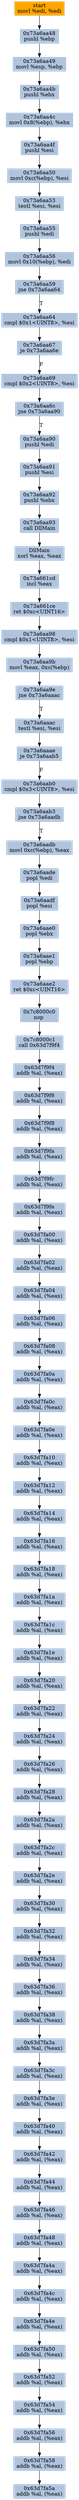 digraph G {
node[shape=rectangle,style=filled,fillcolor=lightsteelblue,color=lightsteelblue]
bgcolor="transparent"
a0x73a6aa46movl_edi_edi[label="start\nmovl %edi, %edi",color="lightgrey",fillcolor="orange"];
a0x73a6aa48pushl_ebp[label="0x73a6aa48\npushl %ebp"];
a0x73a6aa49movl_esp_ebp[label="0x73a6aa49\nmovl %esp, %ebp"];
a0x73a6aa4bpushl_ebx[label="0x73a6aa4b\npushl %ebx"];
a0x73a6aa4cmovl_0x8ebp__ebx[label="0x73a6aa4c\nmovl 0x8(%ebp), %ebx"];
a0x73a6aa4fpushl_esi[label="0x73a6aa4f\npushl %esi"];
a0x73a6aa50movl_0xcebp__esi[label="0x73a6aa50\nmovl 0xc(%ebp), %esi"];
a0x73a6aa53testl_esi_esi[label="0x73a6aa53\ntestl %esi, %esi"];
a0x73a6aa55pushl_edi[label="0x73a6aa55\npushl %edi"];
a0x73a6aa56movl_0x10ebp__edi[label="0x73a6aa56\nmovl 0x10(%ebp), %edi"];
a0x73a6aa59jne_0x73a6aa64[label="0x73a6aa59\njne 0x73a6aa64"];
a0x73a6aa64cmpl_0x1UINT8_esi[label="0x73a6aa64\ncmpl $0x1<UINT8>, %esi"];
a0x73a6aa67je_0x73a6aa6e[label="0x73a6aa67\nje 0x73a6aa6e"];
a0x73a6aa69cmpl_0x2UINT8_esi[label="0x73a6aa69\ncmpl $0x2<UINT8>, %esi"];
a0x73a6aa6cjne_0x73a6aa90[label="0x73a6aa6c\njne 0x73a6aa90"];
a0x73a6aa90pushl_edi[label="0x73a6aa90\npushl %edi"];
a0x73a6aa91pushl_esi[label="0x73a6aa91\npushl %esi"];
a0x73a6aa92pushl_ebx[label="0x73a6aa92\npushl %ebx"];
a0x73a6aa93call_DllMain[label="0x73a6aa93\ncall DllMain"];
a0x73a661cbxorl_eax_eax[label="DllMain\nxorl %eax, %eax"];
a0x73a661cdincl_eax[label="0x73a661cd\nincl %eax"];
a0x73a661ceret_0xcUINT16[label="0x73a661ce\nret $0xc<UINT16>"];
a0x73a6aa98cmpl_0x1UINT8_esi[label="0x73a6aa98\ncmpl $0x1<UINT8>, %esi"];
a0x73a6aa9bmovl_eax_0xcebp_[label="0x73a6aa9b\nmovl %eax, 0xc(%ebp)"];
a0x73a6aa9ejne_0x73a6aaac[label="0x73a6aa9e\njne 0x73a6aaac"];
a0x73a6aaactestl_esi_esi[label="0x73a6aaac\ntestl %esi, %esi"];
a0x73a6aaaeje_0x73a6aab5[label="0x73a6aaae\nje 0x73a6aab5"];
a0x73a6aab0cmpl_0x3UINT8_esi[label="0x73a6aab0\ncmpl $0x3<UINT8>, %esi"];
a0x73a6aab3jne_0x73a6aadb[label="0x73a6aab3\njne 0x73a6aadb"];
a0x73a6aadbmovl_0xcebp__eax[label="0x73a6aadb\nmovl 0xc(%ebp), %eax"];
a0x73a6aadepopl_edi[label="0x73a6aade\npopl %edi"];
a0x73a6aadfpopl_esi[label="0x73a6aadf\npopl %esi"];
a0x73a6aae0popl_ebx[label="0x73a6aae0\npopl %ebx"];
a0x73a6aae1popl_ebp[label="0x73a6aae1\npopl %ebp"];
a0x73a6aae2ret_0xcUINT16[label="0x73a6aae2\nret $0xc<UINT16>"];
a0x7c8000c0nop_[label="0x7c8000c0\nnop "];
a0x7c8000c1call_0x63d7f9f4[label="0x7c8000c1\ncall 0x63d7f9f4"];
a0x63d7f9f4addb_al_eax_[label="0x63d7f9f4\naddb %al, (%eax)"];
a0x63d7f9f6addb_al_eax_[label="0x63d7f9f6\naddb %al, (%eax)"];
a0x63d7f9f8addb_al_eax_[label="0x63d7f9f8\naddb %al, (%eax)"];
a0x63d7f9faaddb_al_eax_[label="0x63d7f9fa\naddb %al, (%eax)"];
a0x63d7f9fcaddb_al_eax_[label="0x63d7f9fc\naddb %al, (%eax)"];
a0x63d7f9feaddb_al_eax_[label="0x63d7f9fe\naddb %al, (%eax)"];
a0x63d7fa00addb_al_eax_[label="0x63d7fa00\naddb %al, (%eax)"];
a0x63d7fa02addb_al_eax_[label="0x63d7fa02\naddb %al, (%eax)"];
a0x63d7fa04addb_al_eax_[label="0x63d7fa04\naddb %al, (%eax)"];
a0x63d7fa06addb_al_eax_[label="0x63d7fa06\naddb %al, (%eax)"];
a0x63d7fa08addb_al_eax_[label="0x63d7fa08\naddb %al, (%eax)"];
a0x63d7fa0aaddb_al_eax_[label="0x63d7fa0a\naddb %al, (%eax)"];
a0x63d7fa0caddb_al_eax_[label="0x63d7fa0c\naddb %al, (%eax)"];
a0x63d7fa0eaddb_al_eax_[label="0x63d7fa0e\naddb %al, (%eax)"];
a0x63d7fa10addb_al_eax_[label="0x63d7fa10\naddb %al, (%eax)"];
a0x63d7fa12addb_al_eax_[label="0x63d7fa12\naddb %al, (%eax)"];
a0x63d7fa14addb_al_eax_[label="0x63d7fa14\naddb %al, (%eax)"];
a0x63d7fa16addb_al_eax_[label="0x63d7fa16\naddb %al, (%eax)"];
a0x63d7fa18addb_al_eax_[label="0x63d7fa18\naddb %al, (%eax)"];
a0x63d7fa1aaddb_al_eax_[label="0x63d7fa1a\naddb %al, (%eax)"];
a0x63d7fa1caddb_al_eax_[label="0x63d7fa1c\naddb %al, (%eax)"];
a0x63d7fa1eaddb_al_eax_[label="0x63d7fa1e\naddb %al, (%eax)"];
a0x63d7fa20addb_al_eax_[label="0x63d7fa20\naddb %al, (%eax)"];
a0x63d7fa22addb_al_eax_[label="0x63d7fa22\naddb %al, (%eax)"];
a0x63d7fa24addb_al_eax_[label="0x63d7fa24\naddb %al, (%eax)"];
a0x63d7fa26addb_al_eax_[label="0x63d7fa26\naddb %al, (%eax)"];
a0x63d7fa28addb_al_eax_[label="0x63d7fa28\naddb %al, (%eax)"];
a0x63d7fa2aaddb_al_eax_[label="0x63d7fa2a\naddb %al, (%eax)"];
a0x63d7fa2caddb_al_eax_[label="0x63d7fa2c\naddb %al, (%eax)"];
a0x63d7fa2eaddb_al_eax_[label="0x63d7fa2e\naddb %al, (%eax)"];
a0x63d7fa30addb_al_eax_[label="0x63d7fa30\naddb %al, (%eax)"];
a0x63d7fa32addb_al_eax_[label="0x63d7fa32\naddb %al, (%eax)"];
a0x63d7fa34addb_al_eax_[label="0x63d7fa34\naddb %al, (%eax)"];
a0x63d7fa36addb_al_eax_[label="0x63d7fa36\naddb %al, (%eax)"];
a0x63d7fa38addb_al_eax_[label="0x63d7fa38\naddb %al, (%eax)"];
a0x63d7fa3aaddb_al_eax_[label="0x63d7fa3a\naddb %al, (%eax)"];
a0x63d7fa3caddb_al_eax_[label="0x63d7fa3c\naddb %al, (%eax)"];
a0x63d7fa3eaddb_al_eax_[label="0x63d7fa3e\naddb %al, (%eax)"];
a0x63d7fa40addb_al_eax_[label="0x63d7fa40\naddb %al, (%eax)"];
a0x63d7fa42addb_al_eax_[label="0x63d7fa42\naddb %al, (%eax)"];
a0x63d7fa44addb_al_eax_[label="0x63d7fa44\naddb %al, (%eax)"];
a0x63d7fa46addb_al_eax_[label="0x63d7fa46\naddb %al, (%eax)"];
a0x63d7fa48addb_al_eax_[label="0x63d7fa48\naddb %al, (%eax)"];
a0x63d7fa4aaddb_al_eax_[label="0x63d7fa4a\naddb %al, (%eax)"];
a0x63d7fa4caddb_al_eax_[label="0x63d7fa4c\naddb %al, (%eax)"];
a0x63d7fa4eaddb_al_eax_[label="0x63d7fa4e\naddb %al, (%eax)"];
a0x63d7fa50addb_al_eax_[label="0x63d7fa50\naddb %al, (%eax)"];
a0x63d7fa52addb_al_eax_[label="0x63d7fa52\naddb %al, (%eax)"];
a0x63d7fa54addb_al_eax_[label="0x63d7fa54\naddb %al, (%eax)"];
a0x63d7fa56addb_al_eax_[label="0x63d7fa56\naddb %al, (%eax)"];
a0x63d7fa58addb_al_eax_[label="0x63d7fa58\naddb %al, (%eax)"];
a0x63d7fa5aaddb_al_eax_[label="0x63d7fa5a\naddb %al, (%eax)"];
a0x73a6aa46movl_edi_edi -> a0x73a6aa48pushl_ebp [color="#000000"];
a0x73a6aa48pushl_ebp -> a0x73a6aa49movl_esp_ebp [color="#000000"];
a0x73a6aa49movl_esp_ebp -> a0x73a6aa4bpushl_ebx [color="#000000"];
a0x73a6aa4bpushl_ebx -> a0x73a6aa4cmovl_0x8ebp__ebx [color="#000000"];
a0x73a6aa4cmovl_0x8ebp__ebx -> a0x73a6aa4fpushl_esi [color="#000000"];
a0x73a6aa4fpushl_esi -> a0x73a6aa50movl_0xcebp__esi [color="#000000"];
a0x73a6aa50movl_0xcebp__esi -> a0x73a6aa53testl_esi_esi [color="#000000"];
a0x73a6aa53testl_esi_esi -> a0x73a6aa55pushl_edi [color="#000000"];
a0x73a6aa55pushl_edi -> a0x73a6aa56movl_0x10ebp__edi [color="#000000"];
a0x73a6aa56movl_0x10ebp__edi -> a0x73a6aa59jne_0x73a6aa64 [color="#000000"];
a0x73a6aa59jne_0x73a6aa64 -> a0x73a6aa64cmpl_0x1UINT8_esi [color="#000000",label="T"];
a0x73a6aa64cmpl_0x1UINT8_esi -> a0x73a6aa67je_0x73a6aa6e [color="#000000"];
a0x73a6aa67je_0x73a6aa6e -> a0x73a6aa69cmpl_0x2UINT8_esi [color="#000000",label="F"];
a0x73a6aa69cmpl_0x2UINT8_esi -> a0x73a6aa6cjne_0x73a6aa90 [color="#000000"];
a0x73a6aa6cjne_0x73a6aa90 -> a0x73a6aa90pushl_edi [color="#000000",label="T"];
a0x73a6aa90pushl_edi -> a0x73a6aa91pushl_esi [color="#000000"];
a0x73a6aa91pushl_esi -> a0x73a6aa92pushl_ebx [color="#000000"];
a0x73a6aa92pushl_ebx -> a0x73a6aa93call_DllMain [color="#000000"];
a0x73a6aa93call_DllMain -> a0x73a661cbxorl_eax_eax [color="#000000"];
a0x73a661cbxorl_eax_eax -> a0x73a661cdincl_eax [color="#000000"];
a0x73a661cdincl_eax -> a0x73a661ceret_0xcUINT16 [color="#000000"];
a0x73a661ceret_0xcUINT16 -> a0x73a6aa98cmpl_0x1UINT8_esi [color="#000000"];
a0x73a6aa98cmpl_0x1UINT8_esi -> a0x73a6aa9bmovl_eax_0xcebp_ [color="#000000"];
a0x73a6aa9bmovl_eax_0xcebp_ -> a0x73a6aa9ejne_0x73a6aaac [color="#000000"];
a0x73a6aa9ejne_0x73a6aaac -> a0x73a6aaactestl_esi_esi [color="#000000",label="T"];
a0x73a6aaactestl_esi_esi -> a0x73a6aaaeje_0x73a6aab5 [color="#000000"];
a0x73a6aaaeje_0x73a6aab5 -> a0x73a6aab0cmpl_0x3UINT8_esi [color="#000000",label="F"];
a0x73a6aab0cmpl_0x3UINT8_esi -> a0x73a6aab3jne_0x73a6aadb [color="#000000"];
a0x73a6aab3jne_0x73a6aadb -> a0x73a6aadbmovl_0xcebp__eax [color="#000000",label="T"];
a0x73a6aadbmovl_0xcebp__eax -> a0x73a6aadepopl_edi [color="#000000"];
a0x73a6aadepopl_edi -> a0x73a6aadfpopl_esi [color="#000000"];
a0x73a6aadfpopl_esi -> a0x73a6aae0popl_ebx [color="#000000"];
a0x73a6aae0popl_ebx -> a0x73a6aae1popl_ebp [color="#000000"];
a0x73a6aae1popl_ebp -> a0x73a6aae2ret_0xcUINT16 [color="#000000"];
a0x73a6aae2ret_0xcUINT16 -> a0x7c8000c0nop_ [color="#000000"];
a0x7c8000c0nop_ -> a0x7c8000c1call_0x63d7f9f4 [color="#000000"];
a0x7c8000c1call_0x63d7f9f4 -> a0x63d7f9f4addb_al_eax_ [color="#000000"];
a0x63d7f9f4addb_al_eax_ -> a0x63d7f9f6addb_al_eax_ [color="#000000"];
a0x63d7f9f6addb_al_eax_ -> a0x63d7f9f8addb_al_eax_ [color="#000000"];
a0x63d7f9f8addb_al_eax_ -> a0x63d7f9faaddb_al_eax_ [color="#000000"];
a0x63d7f9faaddb_al_eax_ -> a0x63d7f9fcaddb_al_eax_ [color="#000000"];
a0x63d7f9fcaddb_al_eax_ -> a0x63d7f9feaddb_al_eax_ [color="#000000"];
a0x63d7f9feaddb_al_eax_ -> a0x63d7fa00addb_al_eax_ [color="#000000"];
a0x63d7fa00addb_al_eax_ -> a0x63d7fa02addb_al_eax_ [color="#000000"];
a0x63d7fa02addb_al_eax_ -> a0x63d7fa04addb_al_eax_ [color="#000000"];
a0x63d7fa04addb_al_eax_ -> a0x63d7fa06addb_al_eax_ [color="#000000"];
a0x63d7fa06addb_al_eax_ -> a0x63d7fa08addb_al_eax_ [color="#000000"];
a0x63d7fa08addb_al_eax_ -> a0x63d7fa0aaddb_al_eax_ [color="#000000"];
a0x63d7fa0aaddb_al_eax_ -> a0x63d7fa0caddb_al_eax_ [color="#000000"];
a0x63d7fa0caddb_al_eax_ -> a0x63d7fa0eaddb_al_eax_ [color="#000000"];
a0x63d7fa0eaddb_al_eax_ -> a0x63d7fa10addb_al_eax_ [color="#000000"];
a0x63d7fa10addb_al_eax_ -> a0x63d7fa12addb_al_eax_ [color="#000000"];
a0x63d7fa12addb_al_eax_ -> a0x63d7fa14addb_al_eax_ [color="#000000"];
a0x63d7fa14addb_al_eax_ -> a0x63d7fa16addb_al_eax_ [color="#000000"];
a0x63d7fa16addb_al_eax_ -> a0x63d7fa18addb_al_eax_ [color="#000000"];
a0x63d7fa18addb_al_eax_ -> a0x63d7fa1aaddb_al_eax_ [color="#000000"];
a0x63d7fa1aaddb_al_eax_ -> a0x63d7fa1caddb_al_eax_ [color="#000000"];
a0x63d7fa1caddb_al_eax_ -> a0x63d7fa1eaddb_al_eax_ [color="#000000"];
a0x63d7fa1eaddb_al_eax_ -> a0x63d7fa20addb_al_eax_ [color="#000000"];
a0x63d7fa20addb_al_eax_ -> a0x63d7fa22addb_al_eax_ [color="#000000"];
a0x63d7fa22addb_al_eax_ -> a0x63d7fa24addb_al_eax_ [color="#000000"];
a0x63d7fa24addb_al_eax_ -> a0x63d7fa26addb_al_eax_ [color="#000000"];
a0x63d7fa26addb_al_eax_ -> a0x63d7fa28addb_al_eax_ [color="#000000"];
a0x63d7fa28addb_al_eax_ -> a0x63d7fa2aaddb_al_eax_ [color="#000000"];
a0x63d7fa2aaddb_al_eax_ -> a0x63d7fa2caddb_al_eax_ [color="#000000"];
a0x63d7fa2caddb_al_eax_ -> a0x63d7fa2eaddb_al_eax_ [color="#000000"];
a0x63d7fa2eaddb_al_eax_ -> a0x63d7fa30addb_al_eax_ [color="#000000"];
a0x63d7fa30addb_al_eax_ -> a0x63d7fa32addb_al_eax_ [color="#000000"];
a0x63d7fa32addb_al_eax_ -> a0x63d7fa34addb_al_eax_ [color="#000000"];
a0x63d7fa34addb_al_eax_ -> a0x63d7fa36addb_al_eax_ [color="#000000"];
a0x63d7fa36addb_al_eax_ -> a0x63d7fa38addb_al_eax_ [color="#000000"];
a0x63d7fa38addb_al_eax_ -> a0x63d7fa3aaddb_al_eax_ [color="#000000"];
a0x63d7fa3aaddb_al_eax_ -> a0x63d7fa3caddb_al_eax_ [color="#000000"];
a0x63d7fa3caddb_al_eax_ -> a0x63d7fa3eaddb_al_eax_ [color="#000000"];
a0x63d7fa3eaddb_al_eax_ -> a0x63d7fa40addb_al_eax_ [color="#000000"];
a0x63d7fa40addb_al_eax_ -> a0x63d7fa42addb_al_eax_ [color="#000000"];
a0x63d7fa42addb_al_eax_ -> a0x63d7fa44addb_al_eax_ [color="#000000"];
a0x63d7fa44addb_al_eax_ -> a0x63d7fa46addb_al_eax_ [color="#000000"];
a0x63d7fa46addb_al_eax_ -> a0x63d7fa48addb_al_eax_ [color="#000000"];
a0x63d7fa48addb_al_eax_ -> a0x63d7fa4aaddb_al_eax_ [color="#000000"];
a0x63d7fa4aaddb_al_eax_ -> a0x63d7fa4caddb_al_eax_ [color="#000000"];
a0x63d7fa4caddb_al_eax_ -> a0x63d7fa4eaddb_al_eax_ [color="#000000"];
a0x63d7fa4eaddb_al_eax_ -> a0x63d7fa50addb_al_eax_ [color="#000000"];
a0x63d7fa50addb_al_eax_ -> a0x63d7fa52addb_al_eax_ [color="#000000"];
a0x63d7fa52addb_al_eax_ -> a0x63d7fa54addb_al_eax_ [color="#000000"];
a0x63d7fa54addb_al_eax_ -> a0x63d7fa56addb_al_eax_ [color="#000000"];
a0x63d7fa56addb_al_eax_ -> a0x63d7fa58addb_al_eax_ [color="#000000"];
a0x63d7fa58addb_al_eax_ -> a0x63d7fa5aaddb_al_eax_ [color="#000000"];
}
